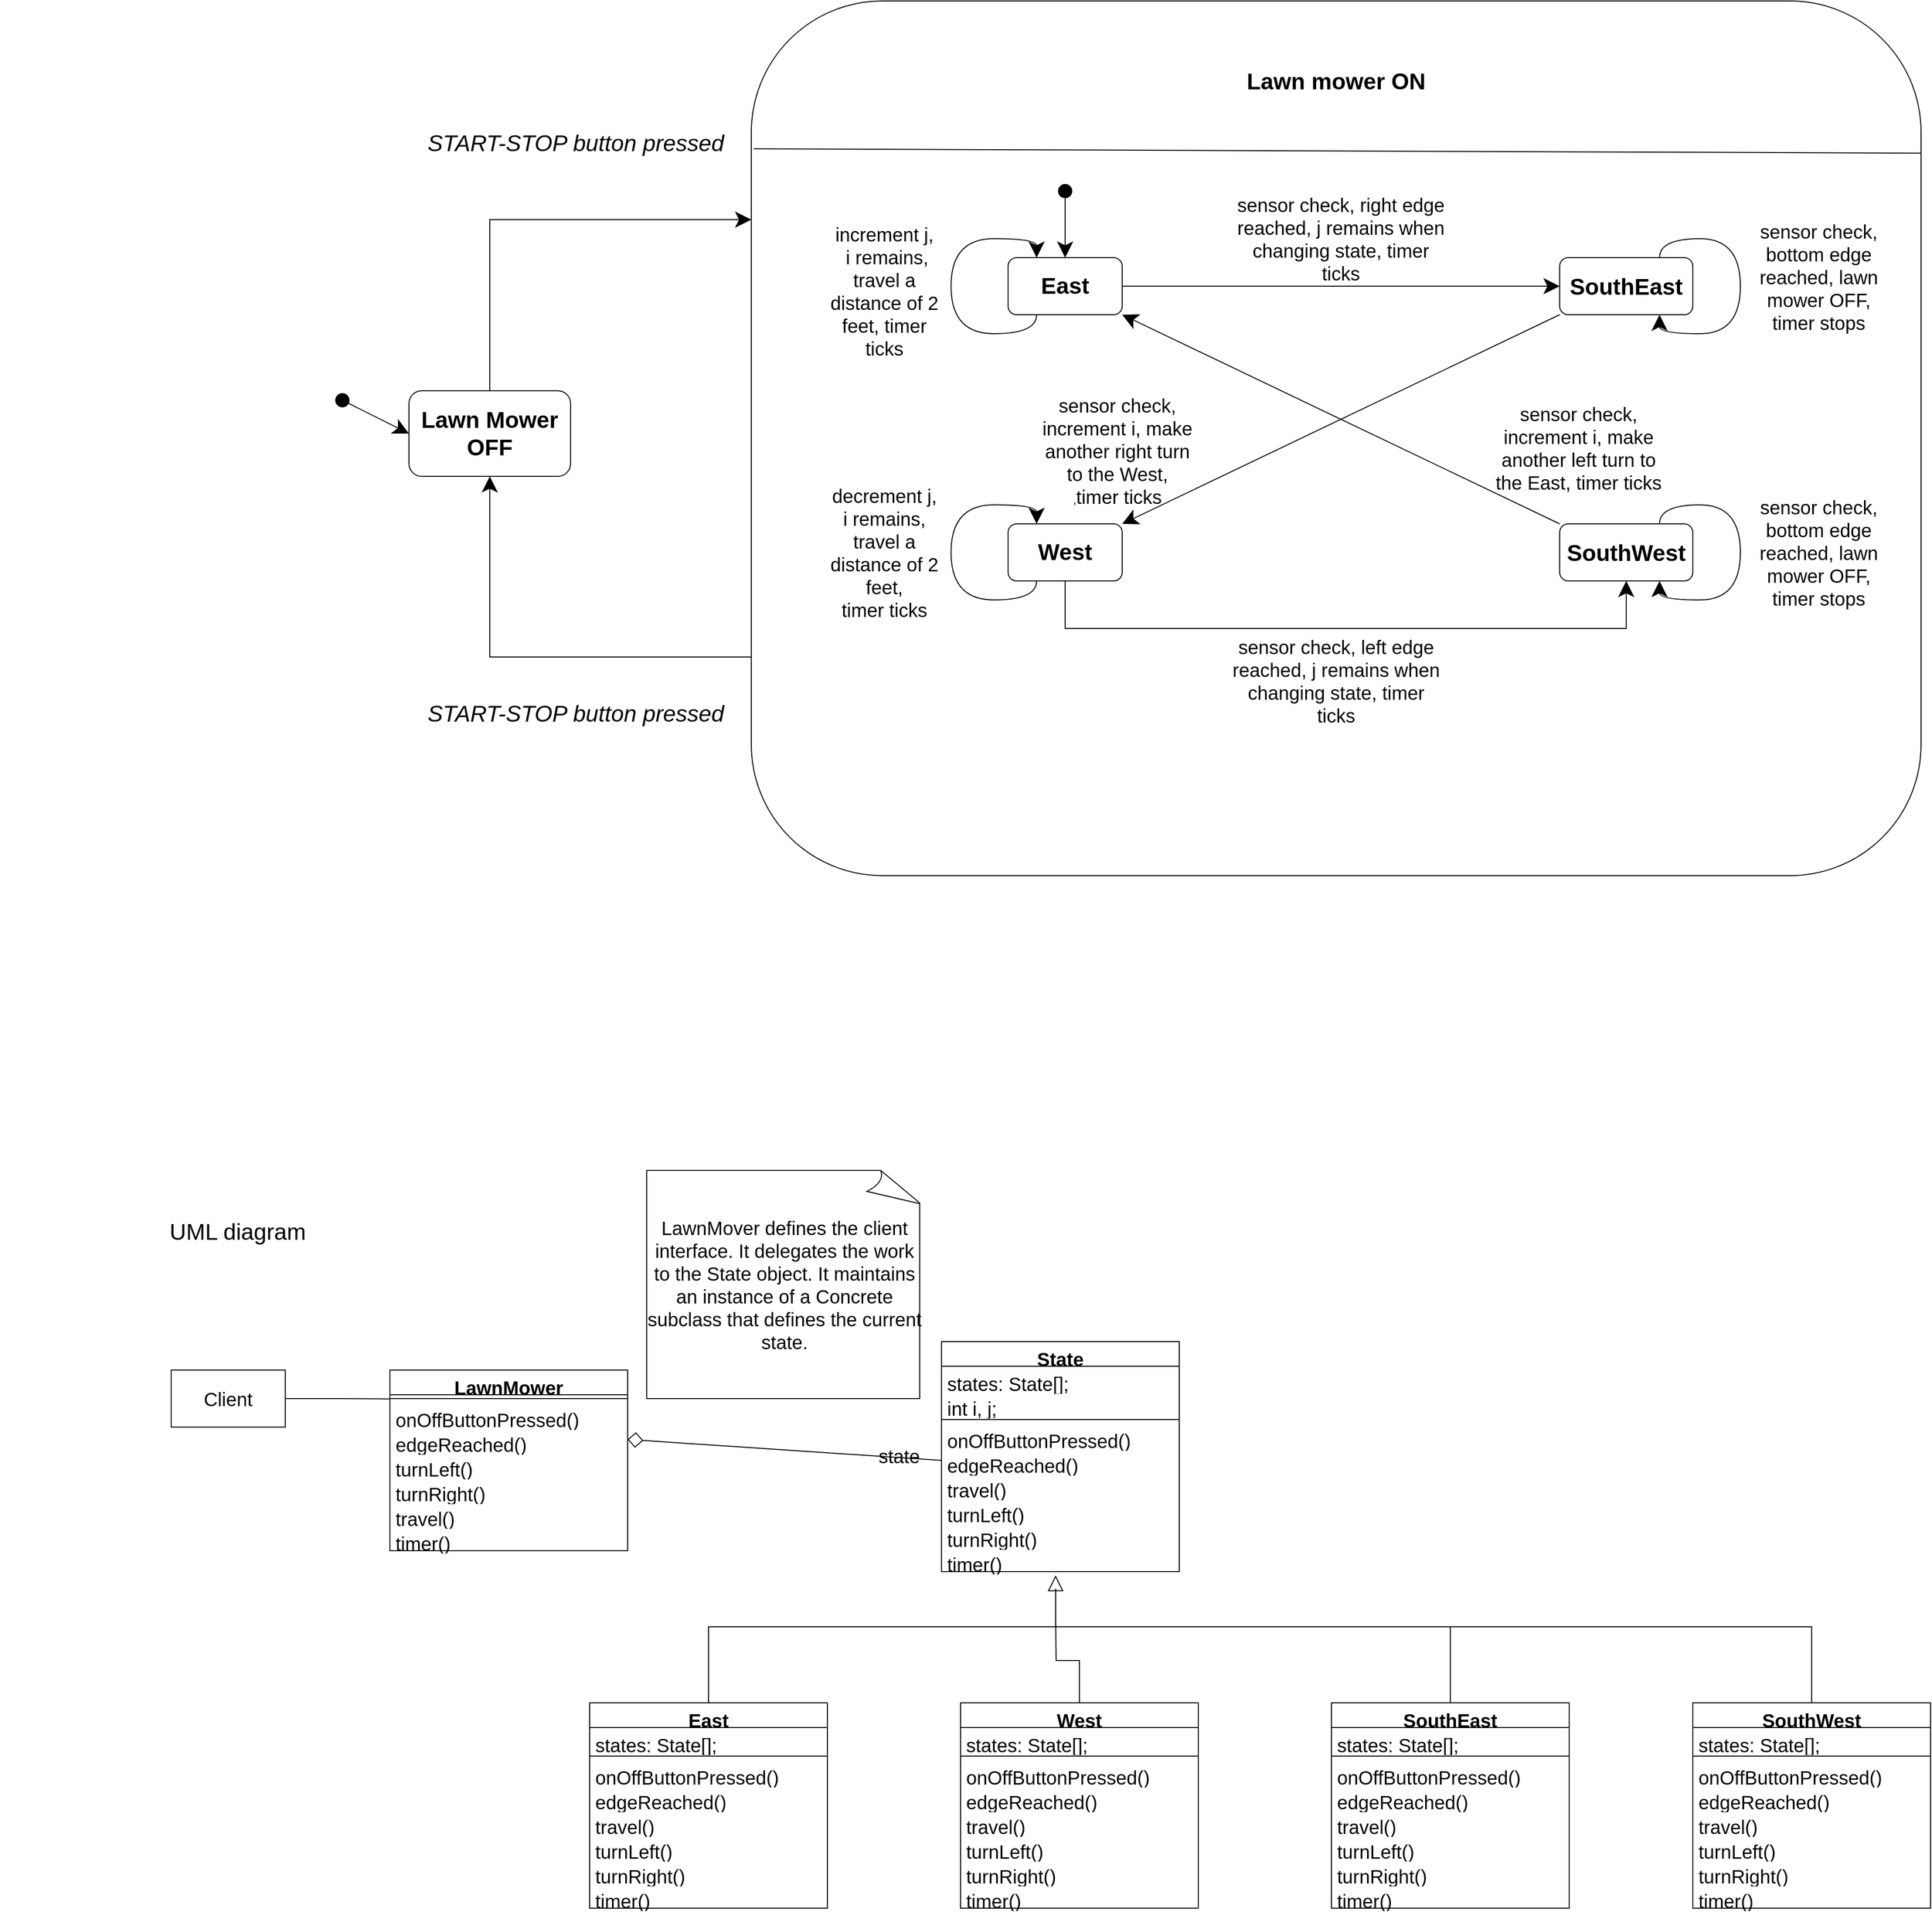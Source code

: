 <mxfile version="21.2.1" type="github">
  <diagram name="Page-1" id="KvL3jpzsEYVWvemKFwzc">
    <mxGraphModel dx="2650" dy="2578" grid="1" gridSize="10" guides="1" tooltips="1" connect="1" arrows="1" fold="1" page="1" pageScale="1" pageWidth="850" pageHeight="1100" math="0" shadow="0">
      <root>
        <mxCell id="0" />
        <mxCell id="1" parent="0" />
        <mxCell id="6d6ZR2iikcrfA8smD7Zp-4" style="edgeStyle=orthogonalEdgeStyle;rounded=0;orthogonalLoop=1;jettySize=auto;html=1;exitX=0;exitY=0.75;exitDx=0;exitDy=0;entryX=0.5;entryY=1;entryDx=0;entryDy=0;endSize=14;" edge="1" parent="1" source="Ldkf10a5wtrMLSqoh3qG-2" target="Ldkf10a5wtrMLSqoh3qG-12">
          <mxGeometry relative="1" as="geometry" />
        </mxCell>
        <mxCell id="Ldkf10a5wtrMLSqoh3qG-2" value="" style="rounded=1;whiteSpace=wrap;html=1;" parent="1" vertex="1">
          <mxGeometry x="-320" y="-70" width="1230" height="920" as="geometry" />
        </mxCell>
        <mxCell id="Ldkf10a5wtrMLSqoh3qG-4" value="&lt;font style=&quot;font-size: 24px;&quot;&gt;Lawn mower ON&lt;br&gt;&lt;/font&gt;" style="text;html=1;strokeColor=none;fillColor=none;align=center;verticalAlign=middle;whiteSpace=wrap;rounded=0;fontStyle=1" parent="1" vertex="1">
          <mxGeometry x="125" width="340" height="30" as="geometry" />
        </mxCell>
        <mxCell id="Ldkf10a5wtrMLSqoh3qG-7" value="" style="endArrow=none;html=1;rounded=0;entryX=1;entryY=0.174;entryDx=0;entryDy=0;exitX=0.002;exitY=0.169;exitDx=0;exitDy=0;startFill=1;snapToPoint=0;noJump=1;exitPerimeter=0;entryPerimeter=0;" parent="1" source="Ldkf10a5wtrMLSqoh3qG-2" target="Ldkf10a5wtrMLSqoh3qG-2" edge="1">
          <mxGeometry width="50" height="50" relative="1" as="geometry">
            <mxPoint x="320" y="170" as="sourcePoint" />
            <mxPoint x="370" y="120" as="targetPoint" />
          </mxGeometry>
        </mxCell>
        <mxCell id="6d6ZR2iikcrfA8smD7Zp-6" style="edgeStyle=orthogonalEdgeStyle;rounded=0;orthogonalLoop=1;jettySize=auto;html=1;exitX=1;exitY=0.5;exitDx=0;exitDy=0;entryX=0;entryY=0.5;entryDx=0;entryDy=0;endSize=14;" edge="1" parent="1" source="Ldkf10a5wtrMLSqoh3qG-8" target="Ldkf10a5wtrMLSqoh3qG-10">
          <mxGeometry relative="1" as="geometry" />
        </mxCell>
        <mxCell id="Ldkf10a5wtrMLSqoh3qG-8" value="&lt;font style=&quot;font-size: 24px;&quot;&gt;East&lt;/font&gt;" style="rounded=1;whiteSpace=wrap;html=1;fontStyle=1" parent="1" vertex="1">
          <mxGeometry x="-50" y="200" width="120" height="60" as="geometry" />
        </mxCell>
        <mxCell id="6d6ZR2iikcrfA8smD7Zp-15" style="edgeStyle=orthogonalEdgeStyle;rounded=0;orthogonalLoop=1;jettySize=auto;html=1;exitX=0.5;exitY=1;exitDx=0;exitDy=0;entryX=0.5;entryY=1;entryDx=0;entryDy=0;endSize=14;" edge="1" parent="1" source="Ldkf10a5wtrMLSqoh3qG-9" target="Ldkf10a5wtrMLSqoh3qG-11">
          <mxGeometry relative="1" as="geometry">
            <Array as="points">
              <mxPoint x="10" y="590" />
              <mxPoint x="600" y="590" />
            </Array>
          </mxGeometry>
        </mxCell>
        <mxCell id="Ldkf10a5wtrMLSqoh3qG-9" value="&lt;font style=&quot;font-size: 24px;&quot;&gt;West&lt;/font&gt;" style="rounded=1;whiteSpace=wrap;html=1;fontStyle=1" parent="1" vertex="1">
          <mxGeometry x="-50" y="480" width="120" height="60" as="geometry" />
        </mxCell>
        <mxCell id="6d6ZR2iikcrfA8smD7Zp-11" style="rounded=0;orthogonalLoop=1;jettySize=auto;html=1;exitX=0;exitY=1;exitDx=0;exitDy=0;entryX=1;entryY=0;entryDx=0;entryDy=0;endSize=14;" edge="1" parent="1" source="Ldkf10a5wtrMLSqoh3qG-10" target="Ldkf10a5wtrMLSqoh3qG-9">
          <mxGeometry relative="1" as="geometry" />
        </mxCell>
        <mxCell id="Ldkf10a5wtrMLSqoh3qG-10" value="&lt;font style=&quot;font-size: 24px;&quot;&gt;SouthEast&lt;/font&gt;" style="rounded=1;html=1;fontStyle=1;whiteSpace=wrap;spacingTop=1;spacing=14;" parent="1" vertex="1">
          <mxGeometry x="530" y="200" width="140" height="60" as="geometry" />
        </mxCell>
        <mxCell id="6d6ZR2iikcrfA8smD7Zp-18" style="rounded=0;orthogonalLoop=1;jettySize=auto;html=1;exitX=0;exitY=0;exitDx=0;exitDy=0;entryX=1;entryY=1;entryDx=0;entryDy=0;endSize=14;" edge="1" parent="1" source="Ldkf10a5wtrMLSqoh3qG-11" target="Ldkf10a5wtrMLSqoh3qG-8">
          <mxGeometry relative="1" as="geometry" />
        </mxCell>
        <mxCell id="Ldkf10a5wtrMLSqoh3qG-11" value="&lt;div style=&quot;font-size: 24px;&quot;&gt;&lt;font style=&quot;font-size: 24px;&quot;&gt;SouthWest&lt;/font&gt;&lt;/div&gt;" style="rounded=1;html=1;fontStyle=1;whiteSpace=wrap;spacingTop=1;spacing=14;" parent="1" vertex="1">
          <mxGeometry x="530" y="480" width="140" height="60" as="geometry" />
        </mxCell>
        <mxCell id="6d6ZR2iikcrfA8smD7Zp-3" style="edgeStyle=orthogonalEdgeStyle;rounded=0;orthogonalLoop=1;jettySize=auto;html=1;exitX=0.5;exitY=0;exitDx=0;exitDy=0;entryX=0;entryY=0.25;entryDx=0;entryDy=0;endSize=14;" edge="1" parent="1" source="Ldkf10a5wtrMLSqoh3qG-12" target="Ldkf10a5wtrMLSqoh3qG-2">
          <mxGeometry relative="1" as="geometry">
            <Array as="points">
              <mxPoint x="-595" y="160" />
            </Array>
          </mxGeometry>
        </mxCell>
        <mxCell id="Ldkf10a5wtrMLSqoh3qG-12" value="&lt;font style=&quot;font-size: 24px;&quot;&gt;Lawn Mower OFF&lt;br&gt;&lt;/font&gt;" style="rounded=1;whiteSpace=wrap;html=1;fontStyle=1" parent="1" vertex="1">
          <mxGeometry x="-680" y="340" width="170" height="90" as="geometry" />
        </mxCell>
        <mxCell id="6d6ZR2iikcrfA8smD7Zp-1" value="&lt;font style=&quot;font-size: 24px;&quot;&gt;START-STOP button pressed&lt;br&gt;&lt;/font&gt;" style="text;html=1;align=center;verticalAlign=middle;resizable=0;points=[];autosize=1;strokeColor=none;fillColor=none;fontStyle=2" vertex="1" parent="1">
          <mxGeometry x="-670" y="60" width="330" height="40" as="geometry" />
        </mxCell>
        <mxCell id="6d6ZR2iikcrfA8smD7Zp-2" value="&lt;font style=&quot;font-size: 24px;&quot;&gt;START-STOP button pressed&lt;br&gt;&lt;/font&gt;" style="text;html=1;align=center;verticalAlign=middle;resizable=0;points=[];autosize=1;strokeColor=none;fillColor=none;fontStyle=2" vertex="1" parent="1">
          <mxGeometry x="-670" y="660" width="330" height="40" as="geometry" />
        </mxCell>
        <mxCell id="6d6ZR2iikcrfA8smD7Zp-5" value="" style="endArrow=classic;html=1;rounded=0;entryX=0;entryY=0.5;entryDx=0;entryDy=0;endSize=14;startSize=14;startArrow=oval;startFill=1;" edge="1" parent="1" target="Ldkf10a5wtrMLSqoh3qG-12">
          <mxGeometry width="50" height="50" relative="1" as="geometry">
            <mxPoint x="-750" y="350" as="sourcePoint" />
            <mxPoint x="-470" y="490" as="targetPoint" />
          </mxGeometry>
        </mxCell>
        <mxCell id="6d6ZR2iikcrfA8smD7Zp-8" style="edgeStyle=orthogonalEdgeStyle;rounded=0;orthogonalLoop=1;jettySize=auto;html=1;exitX=0.25;exitY=1;exitDx=0;exitDy=0;entryX=0.25;entryY=0;entryDx=0;entryDy=0;curved=1;endSize=14;" edge="1" parent="1" source="Ldkf10a5wtrMLSqoh3qG-8" target="Ldkf10a5wtrMLSqoh3qG-8">
          <mxGeometry relative="1" as="geometry">
            <Array as="points">
              <mxPoint x="-20" y="280" />
              <mxPoint x="-110" y="280" />
              <mxPoint x="-110" y="180" />
              <mxPoint x="-20" y="180" />
            </Array>
          </mxGeometry>
        </mxCell>
        <mxCell id="6d6ZR2iikcrfA8smD7Zp-9" value="&lt;div&gt;&lt;font style=&quot;font-size: 20px;&quot;&gt;increment j,&lt;/font&gt;&lt;/div&gt;&lt;div&gt;&lt;font style=&quot;font-size: 20px;&quot;&gt;&amp;nbsp;i remains, travel a distance of 2 feet, timer ticks&lt;br&gt;&lt;/font&gt;&lt;/div&gt;" style="text;html=1;strokeColor=none;fillColor=none;align=center;verticalAlign=middle;whiteSpace=wrap;rounded=0;" vertex="1" parent="1">
          <mxGeometry x="-240" y="180" width="120" height="110" as="geometry" />
        </mxCell>
        <mxCell id="6d6ZR2iikcrfA8smD7Zp-10" value="&lt;font style=&quot;font-size: 20px;&quot;&gt;sensor check, right edge reached, j remains when changing state, &lt;/font&gt;&lt;font style=&quot;font-size: 20px;&quot;&gt;timer ticks&lt;/font&gt;" style="text;html=1;strokeColor=none;fillColor=none;align=center;verticalAlign=middle;whiteSpace=wrap;rounded=0;" vertex="1" parent="1">
          <mxGeometry x="190" y="140" width="220" height="80" as="geometry" />
        </mxCell>
        <mxCell id="6d6ZR2iikcrfA8smD7Zp-12" value="&lt;div&gt;&lt;font style=&quot;font-size: 20px;&quot;&gt;sensor check,&lt;/font&gt;&lt;/div&gt;&lt;div&gt;&lt;font style=&quot;font-size: 20px;&quot;&gt;increment i, make another right turn to the West,&lt;/font&gt;&lt;/div&gt;,&lt;font style=&quot;font-size: 20px;&quot;&gt;timer ticks&lt;/font&gt;" style="text;html=1;strokeColor=none;fillColor=none;align=center;verticalAlign=middle;whiteSpace=wrap;rounded=0;" vertex="1" parent="1">
          <mxGeometry x="-20" y="350" width="170" height="105" as="geometry" />
        </mxCell>
        <mxCell id="6d6ZR2iikcrfA8smD7Zp-13" style="edgeStyle=orthogonalEdgeStyle;rounded=0;orthogonalLoop=1;jettySize=auto;html=1;exitX=0.25;exitY=1;exitDx=0;exitDy=0;entryX=0.25;entryY=0;entryDx=0;entryDy=0;curved=1;endSize=14;" edge="1" parent="1" source="Ldkf10a5wtrMLSqoh3qG-9" target="Ldkf10a5wtrMLSqoh3qG-9">
          <mxGeometry relative="1" as="geometry">
            <Array as="points">
              <mxPoint x="-20" y="560" />
              <mxPoint x="-110" y="560" />
              <mxPoint x="-110" y="460" />
              <mxPoint x="-20" y="460" />
            </Array>
          </mxGeometry>
        </mxCell>
        <mxCell id="6d6ZR2iikcrfA8smD7Zp-14" value="&lt;div&gt;&lt;font style=&quot;font-size: 20px;&quot;&gt;decrement j,&lt;/font&gt;&lt;/div&gt;&lt;div&gt;&lt;font style=&quot;font-size: 20px;&quot;&gt;i remains, travel a distance of 2 feet,&lt;/font&gt;&lt;/div&gt;&lt;div&gt;&lt;font style=&quot;font-size: 20px;&quot;&gt;timer ticks&lt;/font&gt;&lt;/div&gt;" style="text;html=1;strokeColor=none;fillColor=none;align=center;verticalAlign=middle;whiteSpace=wrap;rounded=0;" vertex="1" parent="1">
          <mxGeometry x="-240" y="455" width="120" height="110" as="geometry" />
        </mxCell>
        <mxCell id="6d6ZR2iikcrfA8smD7Zp-17" value="&lt;font style=&quot;font-size: 20px;&quot;&gt;sensor check, left edge reached, j remains when changing state, &lt;/font&gt;&lt;font style=&quot;font-size: 20px;&quot;&gt;timer ticks&lt;/font&gt;" style="text;html=1;strokeColor=none;fillColor=none;align=center;verticalAlign=middle;whiteSpace=wrap;rounded=0;" vertex="1" parent="1">
          <mxGeometry x="180" y="590" width="230" height="110" as="geometry" />
        </mxCell>
        <mxCell id="6d6ZR2iikcrfA8smD7Zp-25" value="" style="endArrow=classic;endFill=1;endSize=14;html=1;rounded=0;entryX=0.5;entryY=0;entryDx=0;entryDy=0;ignoreEdge=1;startArrow=oval;startFill=1;startSize=14;" edge="1" parent="1" target="Ldkf10a5wtrMLSqoh3qG-8">
          <mxGeometry width="160" relative="1" as="geometry">
            <mxPoint x="10" y="130" as="sourcePoint" />
            <mxPoint x="-270" y="560" as="targetPoint" />
          </mxGeometry>
        </mxCell>
        <mxCell id="6d6ZR2iikcrfA8smD7Zp-26" value="&lt;font style=&quot;font-size: 20px;&quot;&gt;sensor check, increment i, make another left turn to the East&lt;font style=&quot;font-size: 20px;&quot;&gt;, timer ticks&lt;/font&gt;&lt;/font&gt;" style="text;html=1;strokeColor=none;fillColor=none;align=center;verticalAlign=middle;whiteSpace=wrap;rounded=0;" vertex="1" parent="1">
          <mxGeometry x="460" y="345" width="180" height="110" as="geometry" />
        </mxCell>
        <mxCell id="6d6ZR2iikcrfA8smD7Zp-27" style="edgeStyle=orthogonalEdgeStyle;rounded=0;orthogonalLoop=1;jettySize=auto;html=1;exitX=0.75;exitY=0;exitDx=0;exitDy=0;entryX=0.75;entryY=1;entryDx=0;entryDy=0;curved=1;endSize=14;" edge="1" parent="1" source="Ldkf10a5wtrMLSqoh3qG-11" target="Ldkf10a5wtrMLSqoh3qG-11">
          <mxGeometry relative="1" as="geometry">
            <Array as="points">
              <mxPoint x="635" y="460" />
              <mxPoint x="720" y="460" />
              <mxPoint x="720" y="560" />
              <mxPoint x="635" y="560" />
            </Array>
          </mxGeometry>
        </mxCell>
        <mxCell id="6d6ZR2iikcrfA8smD7Zp-28" value="&lt;font style=&quot;font-size: 20px;&quot;&gt;sensor check, bottom edge reached, lawn mower OFF, timer stops&lt;br&gt;&lt;/font&gt;" style="text;html=1;strokeColor=none;fillColor=none;align=center;verticalAlign=middle;whiteSpace=wrap;rounded=0;" vertex="1" parent="1">
          <mxGeometry x="730" y="470" width="145" height="80" as="geometry" />
        </mxCell>
        <mxCell id="6d6ZR2iikcrfA8smD7Zp-29" value="&lt;font style=&quot;font-size: 20px;&quot;&gt;sensor check, bottom edge reached, lawn mower OFF, &lt;/font&gt;&lt;font style=&quot;font-size: 20px;&quot;&gt;timer stops&lt;br&gt;&lt;/font&gt;" style="text;html=1;strokeColor=none;fillColor=none;align=center;verticalAlign=middle;whiteSpace=wrap;rounded=0;" vertex="1" parent="1">
          <mxGeometry x="730" y="180" width="145" height="80" as="geometry" />
        </mxCell>
        <mxCell id="6d6ZR2iikcrfA8smD7Zp-30" style="edgeStyle=orthogonalEdgeStyle;rounded=0;orthogonalLoop=1;jettySize=auto;html=1;exitX=0.75;exitY=0;exitDx=0;exitDy=0;entryX=0.75;entryY=1;entryDx=0;entryDy=0;curved=1;endSize=14;" edge="1" parent="1" source="Ldkf10a5wtrMLSqoh3qG-10" target="Ldkf10a5wtrMLSqoh3qG-10">
          <mxGeometry relative="1" as="geometry">
            <Array as="points">
              <mxPoint x="635" y="180" />
              <mxPoint x="720" y="180" />
              <mxPoint x="720" y="280" />
              <mxPoint x="635" y="280" />
            </Array>
          </mxGeometry>
        </mxCell>
        <mxCell id="6d6ZR2iikcrfA8smD7Zp-31" value="&lt;font style=&quot;font-size: 24px;&quot;&gt;UML diagram&lt;br&gt;&lt;/font&gt;" style="text;html=1;strokeColor=none;fillColor=none;align=center;verticalAlign=middle;whiteSpace=wrap;rounded=0;" vertex="1" parent="1">
          <mxGeometry x="-1110" y="1210" width="500" height="30" as="geometry" />
        </mxCell>
        <mxCell id="6d6ZR2iikcrfA8smD7Zp-60" style="edgeStyle=orthogonalEdgeStyle;rounded=0;orthogonalLoop=1;jettySize=auto;html=1;exitX=1;exitY=0.5;exitDx=0;exitDy=0;entryX=0;entryY=-0.141;entryDx=0;entryDy=0;entryPerimeter=0;endArrow=none;endFill=0;" edge="1" parent="1" source="6d6ZR2iikcrfA8smD7Zp-32" target="6d6ZR2iikcrfA8smD7Zp-41">
          <mxGeometry relative="1" as="geometry" />
        </mxCell>
        <mxCell id="6d6ZR2iikcrfA8smD7Zp-32" value="&lt;font style=&quot;font-size: 20px;&quot;&gt;Client&lt;/font&gt;" style="rounded=0;whiteSpace=wrap;html=1;" vertex="1" parent="1">
          <mxGeometry x="-930" y="1370" width="120" height="60" as="geometry" />
        </mxCell>
        <mxCell id="6d6ZR2iikcrfA8smD7Zp-38" value="&lt;font style=&quot;font-size: 20px;&quot;&gt;LawnMower&lt;/font&gt;" style="swimlane;fontStyle=1;align=center;verticalAlign=top;childLayout=stackLayout;horizontal=1;startSize=26;horizontalStack=0;resizeParent=1;resizeParentMax=0;resizeLast=0;collapsible=1;marginBottom=0;whiteSpace=wrap;html=1;" vertex="1" parent="1">
          <mxGeometry x="-700" y="1370" width="250" height="190" as="geometry" />
        </mxCell>
        <mxCell id="6d6ZR2iikcrfA8smD7Zp-40" value="" style="line;strokeWidth=1;fillColor=none;align=left;verticalAlign=middle;spacingTop=-1;spacingLeft=3;spacingRight=3;rotatable=0;labelPosition=right;points=[];portConstraint=eastwest;strokeColor=inherit;" vertex="1" parent="6d6ZR2iikcrfA8smD7Zp-38">
          <mxGeometry y="26" width="250" height="8" as="geometry" />
        </mxCell>
        <mxCell id="6d6ZR2iikcrfA8smD7Zp-41" value="&lt;font style=&quot;font-size: 20px;&quot;&gt;onOffButtonPressed()&lt;/font&gt;" style="text;strokeColor=none;fillColor=none;align=left;verticalAlign=top;spacingLeft=4;spacingRight=4;overflow=hidden;rotatable=0;points=[[0,0.5],[1,0.5]];portConstraint=eastwest;whiteSpace=wrap;html=1;" vertex="1" parent="6d6ZR2iikcrfA8smD7Zp-38">
          <mxGeometry y="34" width="250" height="26" as="geometry" />
        </mxCell>
        <mxCell id="6d6ZR2iikcrfA8smD7Zp-46" value="&lt;font style=&quot;font-size: 20px;&quot;&gt;edgeReached()&lt;/font&gt;" style="text;strokeColor=none;fillColor=none;align=left;verticalAlign=top;spacingLeft=4;spacingRight=4;overflow=hidden;rotatable=0;points=[[0,0.5],[1,0.5]];portConstraint=eastwest;whiteSpace=wrap;html=1;" vertex="1" parent="6d6ZR2iikcrfA8smD7Zp-38">
          <mxGeometry y="60" width="250" height="26" as="geometry" />
        </mxCell>
        <mxCell id="6d6ZR2iikcrfA8smD7Zp-50" value="&lt;font style=&quot;font-size: 20px;&quot;&gt;turnLeft()&lt;/font&gt;" style="text;strokeColor=none;fillColor=none;align=left;verticalAlign=top;spacingLeft=4;spacingRight=4;overflow=hidden;rotatable=0;points=[[0,0.5],[1,0.5]];portConstraint=eastwest;whiteSpace=wrap;html=1;" vertex="1" parent="6d6ZR2iikcrfA8smD7Zp-38">
          <mxGeometry y="86" width="250" height="26" as="geometry" />
        </mxCell>
        <mxCell id="6d6ZR2iikcrfA8smD7Zp-51" value="&lt;font style=&quot;font-size: 20px;&quot;&gt;turnRight()&lt;/font&gt;" style="text;strokeColor=none;fillColor=none;align=left;verticalAlign=top;spacingLeft=4;spacingRight=4;overflow=hidden;rotatable=0;points=[[0,0.5],[1,0.5]];portConstraint=eastwest;whiteSpace=wrap;html=1;" vertex="1" parent="6d6ZR2iikcrfA8smD7Zp-38">
          <mxGeometry y="112" width="250" height="26" as="geometry" />
        </mxCell>
        <mxCell id="6d6ZR2iikcrfA8smD7Zp-49" value="&lt;font style=&quot;font-size: 20px;&quot;&gt;travel()&lt;/font&gt;" style="text;strokeColor=none;fillColor=none;align=left;verticalAlign=top;spacingLeft=4;spacingRight=4;overflow=hidden;rotatable=0;points=[[0,0.5],[1,0.5]];portConstraint=eastwest;whiteSpace=wrap;html=1;" vertex="1" parent="6d6ZR2iikcrfA8smD7Zp-38">
          <mxGeometry y="138" width="250" height="26" as="geometry" />
        </mxCell>
        <mxCell id="6d6ZR2iikcrfA8smD7Zp-74" value="&lt;font style=&quot;font-size: 20px;&quot;&gt;timer()&lt;/font&gt;" style="text;strokeColor=none;fillColor=none;align=left;verticalAlign=top;spacingLeft=4;spacingRight=4;overflow=hidden;rotatable=0;points=[[0,0.5],[1,0.5]];portConstraint=eastwest;whiteSpace=wrap;html=1;" vertex="1" parent="6d6ZR2iikcrfA8smD7Zp-38">
          <mxGeometry y="164" width="250" height="26" as="geometry" />
        </mxCell>
        <mxCell id="6d6ZR2iikcrfA8smD7Zp-61" value="&lt;font style=&quot;font-size: 20px;&quot;&gt;State&lt;/font&gt;" style="swimlane;fontStyle=1;align=center;verticalAlign=top;childLayout=stackLayout;horizontal=1;startSize=26;horizontalStack=0;resizeParent=1;resizeParentMax=0;resizeLast=0;collapsible=1;marginBottom=0;whiteSpace=wrap;html=1;" vertex="1" parent="1">
          <mxGeometry x="-120" y="1340" width="250" height="242" as="geometry" />
        </mxCell>
        <mxCell id="6d6ZR2iikcrfA8smD7Zp-62" value="&lt;div&gt;&lt;font style=&quot;font-size: 20px;&quot;&gt;states: State[];&lt;br&gt;&lt;/font&gt;&lt;/div&gt;&lt;div&gt;&lt;font style=&quot;font-size: 20px;&quot;&gt;&lt;br&gt;&lt;/font&gt;&lt;/div&gt;" style="text;strokeColor=none;fillColor=none;align=left;verticalAlign=top;spacingLeft=4;spacingRight=4;overflow=hidden;rotatable=0;points=[[0,0.5],[1,0.5]];portConstraint=eastwest;whiteSpace=wrap;html=1;" vertex="1" parent="6d6ZR2iikcrfA8smD7Zp-61">
          <mxGeometry y="26" width="250" height="26" as="geometry" />
        </mxCell>
        <mxCell id="6d6ZR2iikcrfA8smD7Zp-118" value="&lt;font style=&quot;font-size: 20px;&quot;&gt;int i, j;&lt;br&gt;&lt;/font&gt;" style="text;strokeColor=none;fillColor=none;align=left;verticalAlign=top;spacingLeft=4;spacingRight=4;overflow=hidden;rotatable=0;points=[[0,0.5],[1,0.5]];portConstraint=eastwest;whiteSpace=wrap;html=1;" vertex="1" parent="6d6ZR2iikcrfA8smD7Zp-61">
          <mxGeometry y="52" width="250" height="26" as="geometry" />
        </mxCell>
        <mxCell id="6d6ZR2iikcrfA8smD7Zp-63" value="" style="line;strokeWidth=1;fillColor=none;align=left;verticalAlign=middle;spacingTop=-1;spacingLeft=3;spacingRight=3;rotatable=0;labelPosition=right;points=[];portConstraint=eastwest;strokeColor=inherit;" vertex="1" parent="6d6ZR2iikcrfA8smD7Zp-61">
          <mxGeometry y="78" width="250" height="8" as="geometry" />
        </mxCell>
        <mxCell id="6d6ZR2iikcrfA8smD7Zp-64" value="&lt;font style=&quot;font-size: 20px;&quot;&gt;onOffButtonPressed()&lt;/font&gt;" style="text;strokeColor=none;fillColor=none;align=left;verticalAlign=top;spacingLeft=4;spacingRight=4;overflow=hidden;rotatable=0;points=[[0,0.5],[1,0.5]];portConstraint=eastwest;whiteSpace=wrap;html=1;" vertex="1" parent="6d6ZR2iikcrfA8smD7Zp-61">
          <mxGeometry y="86" width="250" height="26" as="geometry" />
        </mxCell>
        <mxCell id="6d6ZR2iikcrfA8smD7Zp-65" value="&lt;font style=&quot;font-size: 20px;&quot;&gt;edgeReached()&lt;/font&gt;" style="text;strokeColor=none;fillColor=none;align=left;verticalAlign=top;spacingLeft=4;spacingRight=4;overflow=hidden;rotatable=0;points=[[0,0.5],[1,0.5]];portConstraint=eastwest;whiteSpace=wrap;html=1;" vertex="1" parent="6d6ZR2iikcrfA8smD7Zp-61">
          <mxGeometry y="112" width="250" height="26" as="geometry" />
        </mxCell>
        <mxCell id="6d6ZR2iikcrfA8smD7Zp-66" value="&lt;font style=&quot;font-size: 20px;&quot;&gt;travel()&lt;/font&gt;" style="text;strokeColor=none;fillColor=none;align=left;verticalAlign=top;spacingLeft=4;spacingRight=4;overflow=hidden;rotatable=0;points=[[0,0.5],[1,0.5]];portConstraint=eastwest;whiteSpace=wrap;html=1;" vertex="1" parent="6d6ZR2iikcrfA8smD7Zp-61">
          <mxGeometry y="138" width="250" height="26" as="geometry" />
        </mxCell>
        <mxCell id="6d6ZR2iikcrfA8smD7Zp-67" value="&lt;font style=&quot;font-size: 20px;&quot;&gt;turnLeft()&lt;/font&gt;" style="text;strokeColor=none;fillColor=none;align=left;verticalAlign=top;spacingLeft=4;spacingRight=4;overflow=hidden;rotatable=0;points=[[0,0.5],[1,0.5]];portConstraint=eastwest;whiteSpace=wrap;html=1;" vertex="1" parent="6d6ZR2iikcrfA8smD7Zp-61">
          <mxGeometry y="164" width="250" height="26" as="geometry" />
        </mxCell>
        <mxCell id="6d6ZR2iikcrfA8smD7Zp-68" value="&lt;font style=&quot;font-size: 20px;&quot;&gt;turnRight()&lt;/font&gt;" style="text;strokeColor=none;fillColor=none;align=left;verticalAlign=top;spacingLeft=4;spacingRight=4;overflow=hidden;rotatable=0;points=[[0,0.5],[1,0.5]];portConstraint=eastwest;whiteSpace=wrap;html=1;" vertex="1" parent="6d6ZR2iikcrfA8smD7Zp-61">
          <mxGeometry y="190" width="250" height="26" as="geometry" />
        </mxCell>
        <mxCell id="6d6ZR2iikcrfA8smD7Zp-75" value="&lt;font style=&quot;font-size: 20px;&quot;&gt;timer()&lt;/font&gt;" style="text;strokeColor=none;fillColor=none;align=left;verticalAlign=top;spacingLeft=4;spacingRight=4;overflow=hidden;rotatable=0;points=[[0,0.5],[1,0.5]];portConstraint=eastwest;whiteSpace=wrap;html=1;" vertex="1" parent="6d6ZR2iikcrfA8smD7Zp-61">
          <mxGeometry y="216" width="250" height="26" as="geometry" />
        </mxCell>
        <mxCell id="6d6ZR2iikcrfA8smD7Zp-69" style="rounded=0;orthogonalLoop=1;jettySize=auto;html=1;exitX=0;exitY=0.5;exitDx=0;exitDy=0;entryX=1;entryY=0.5;entryDx=0;entryDy=0;endSize=14;endArrow=diamond;endFill=0;" edge="1" parent="1" source="6d6ZR2iikcrfA8smD7Zp-65" target="6d6ZR2iikcrfA8smD7Zp-46">
          <mxGeometry relative="1" as="geometry" />
        </mxCell>
        <mxCell id="6d6ZR2iikcrfA8smD7Zp-70" value="&lt;font style=&quot;font-size: 20px;&quot;&gt;state&lt;/font&gt;" style="text;html=1;align=center;verticalAlign=middle;resizable=0;points=[];autosize=1;strokeColor=none;fillColor=none;" vertex="1" parent="1">
          <mxGeometry x="-200" y="1440" width="70" height="40" as="geometry" />
        </mxCell>
        <mxCell id="6d6ZR2iikcrfA8smD7Zp-71" value="&lt;font style=&quot;font-size: 20px;&quot;&gt;LawnMover defines the client interface. It delegates the work to the State object. It maintains an instance of a Concrete subclass that defines the current state.&lt;br&gt;&lt;/font&gt;" style="whiteSpace=wrap;html=1;shape=mxgraph.basic.document" vertex="1" parent="1">
          <mxGeometry x="-430" y="1160" width="290" height="240" as="geometry" />
        </mxCell>
        <mxCell id="6d6ZR2iikcrfA8smD7Zp-114" style="edgeStyle=orthogonalEdgeStyle;rounded=0;orthogonalLoop=1;jettySize=auto;html=1;exitX=0.5;exitY=0;exitDx=0;exitDy=0;entryX=0.48;entryY=1.154;entryDx=0;entryDy=0;entryPerimeter=0;endSize=14;endArrow=block;endFill=0;" edge="1" parent="1" source="6d6ZR2iikcrfA8smD7Zp-77" target="6d6ZR2iikcrfA8smD7Zp-75">
          <mxGeometry relative="1" as="geometry">
            <Array as="points">
              <mxPoint x="-365" y="1640" />
              <mxPoint y="1640" />
            </Array>
          </mxGeometry>
        </mxCell>
        <mxCell id="6d6ZR2iikcrfA8smD7Zp-77" value="&lt;font style=&quot;font-size: 20px;&quot;&gt;East&lt;/font&gt;" style="swimlane;fontStyle=1;align=center;verticalAlign=top;childLayout=stackLayout;horizontal=1;startSize=26;horizontalStack=0;resizeParent=1;resizeParentMax=0;resizeLast=0;collapsible=1;marginBottom=0;whiteSpace=wrap;html=1;" vertex="1" parent="1">
          <mxGeometry x="-490" y="1720" width="250" height="216" as="geometry" />
        </mxCell>
        <mxCell id="6d6ZR2iikcrfA8smD7Zp-78" value="&lt;font style=&quot;font-size: 20px;&quot;&gt;states: State[];&lt;br&gt;&lt;/font&gt;" style="text;strokeColor=none;fillColor=none;align=left;verticalAlign=top;spacingLeft=4;spacingRight=4;overflow=hidden;rotatable=0;points=[[0,0.5],[1,0.5]];portConstraint=eastwest;whiteSpace=wrap;html=1;" vertex="1" parent="6d6ZR2iikcrfA8smD7Zp-77">
          <mxGeometry y="26" width="250" height="26" as="geometry" />
        </mxCell>
        <mxCell id="6d6ZR2iikcrfA8smD7Zp-79" value="" style="line;strokeWidth=1;fillColor=none;align=left;verticalAlign=middle;spacingTop=-1;spacingLeft=3;spacingRight=3;rotatable=0;labelPosition=right;points=[];portConstraint=eastwest;strokeColor=inherit;" vertex="1" parent="6d6ZR2iikcrfA8smD7Zp-77">
          <mxGeometry y="52" width="250" height="8" as="geometry" />
        </mxCell>
        <mxCell id="6d6ZR2iikcrfA8smD7Zp-80" value="&lt;font style=&quot;font-size: 20px;&quot;&gt;onOffButtonPressed()&lt;/font&gt;" style="text;strokeColor=none;fillColor=none;align=left;verticalAlign=top;spacingLeft=4;spacingRight=4;overflow=hidden;rotatable=0;points=[[0,0.5],[1,0.5]];portConstraint=eastwest;whiteSpace=wrap;html=1;" vertex="1" parent="6d6ZR2iikcrfA8smD7Zp-77">
          <mxGeometry y="60" width="250" height="26" as="geometry" />
        </mxCell>
        <mxCell id="6d6ZR2iikcrfA8smD7Zp-81" value="&lt;font style=&quot;font-size: 20px;&quot;&gt;edgeReached()&lt;/font&gt;" style="text;strokeColor=none;fillColor=none;align=left;verticalAlign=top;spacingLeft=4;spacingRight=4;overflow=hidden;rotatable=0;points=[[0,0.5],[1,0.5]];portConstraint=eastwest;whiteSpace=wrap;html=1;" vertex="1" parent="6d6ZR2iikcrfA8smD7Zp-77">
          <mxGeometry y="86" width="250" height="26" as="geometry" />
        </mxCell>
        <mxCell id="6d6ZR2iikcrfA8smD7Zp-82" value="&lt;font style=&quot;font-size: 20px;&quot;&gt;travel()&lt;/font&gt;" style="text;strokeColor=none;fillColor=none;align=left;verticalAlign=top;spacingLeft=4;spacingRight=4;overflow=hidden;rotatable=0;points=[[0,0.5],[1,0.5]];portConstraint=eastwest;whiteSpace=wrap;html=1;" vertex="1" parent="6d6ZR2iikcrfA8smD7Zp-77">
          <mxGeometry y="112" width="250" height="26" as="geometry" />
        </mxCell>
        <mxCell id="6d6ZR2iikcrfA8smD7Zp-83" value="&lt;font style=&quot;font-size: 20px;&quot;&gt;turnLeft()&lt;/font&gt;" style="text;strokeColor=none;fillColor=none;align=left;verticalAlign=top;spacingLeft=4;spacingRight=4;overflow=hidden;rotatable=0;points=[[0,0.5],[1,0.5]];portConstraint=eastwest;whiteSpace=wrap;html=1;" vertex="1" parent="6d6ZR2iikcrfA8smD7Zp-77">
          <mxGeometry y="138" width="250" height="26" as="geometry" />
        </mxCell>
        <mxCell id="6d6ZR2iikcrfA8smD7Zp-84" value="&lt;font style=&quot;font-size: 20px;&quot;&gt;turnRight()&lt;/font&gt;" style="text;strokeColor=none;fillColor=none;align=left;verticalAlign=top;spacingLeft=4;spacingRight=4;overflow=hidden;rotatable=0;points=[[0,0.5],[1,0.5]];portConstraint=eastwest;whiteSpace=wrap;html=1;" vertex="1" parent="6d6ZR2iikcrfA8smD7Zp-77">
          <mxGeometry y="164" width="250" height="26" as="geometry" />
        </mxCell>
        <mxCell id="6d6ZR2iikcrfA8smD7Zp-85" value="&lt;font style=&quot;font-size: 20px;&quot;&gt;timer()&lt;/font&gt;" style="text;strokeColor=none;fillColor=none;align=left;verticalAlign=top;spacingLeft=4;spacingRight=4;overflow=hidden;rotatable=0;points=[[0,0.5],[1,0.5]];portConstraint=eastwest;whiteSpace=wrap;html=1;" vertex="1" parent="6d6ZR2iikcrfA8smD7Zp-77">
          <mxGeometry y="190" width="250" height="26" as="geometry" />
        </mxCell>
        <mxCell id="6d6ZR2iikcrfA8smD7Zp-115" style="edgeStyle=orthogonalEdgeStyle;rounded=0;orthogonalLoop=1;jettySize=auto;html=1;exitX=0.5;exitY=0;exitDx=0;exitDy=0;endArrow=none;endFill=0;" edge="1" parent="1" source="6d6ZR2iikcrfA8smD7Zp-86">
          <mxGeometry relative="1" as="geometry">
            <mxPoint y="1630" as="targetPoint" />
          </mxGeometry>
        </mxCell>
        <mxCell id="6d6ZR2iikcrfA8smD7Zp-86" value="&lt;font style=&quot;font-size: 20px;&quot;&gt;West&lt;/font&gt;" style="swimlane;fontStyle=1;align=center;verticalAlign=top;childLayout=stackLayout;horizontal=1;startSize=26;horizontalStack=0;resizeParent=1;resizeParentMax=0;resizeLast=0;collapsible=1;marginBottom=0;whiteSpace=wrap;html=1;" vertex="1" parent="1">
          <mxGeometry x="-100" y="1720" width="250" height="216" as="geometry" />
        </mxCell>
        <mxCell id="6d6ZR2iikcrfA8smD7Zp-87" value="&lt;font style=&quot;font-size: 20px;&quot;&gt;states: State[];&lt;br&gt;&lt;/font&gt;" style="text;strokeColor=none;fillColor=none;align=left;verticalAlign=top;spacingLeft=4;spacingRight=4;overflow=hidden;rotatable=0;points=[[0,0.5],[1,0.5]];portConstraint=eastwest;whiteSpace=wrap;html=1;" vertex="1" parent="6d6ZR2iikcrfA8smD7Zp-86">
          <mxGeometry y="26" width="250" height="26" as="geometry" />
        </mxCell>
        <mxCell id="6d6ZR2iikcrfA8smD7Zp-88" value="" style="line;strokeWidth=1;fillColor=none;align=left;verticalAlign=middle;spacingTop=-1;spacingLeft=3;spacingRight=3;rotatable=0;labelPosition=right;points=[];portConstraint=eastwest;strokeColor=inherit;" vertex="1" parent="6d6ZR2iikcrfA8smD7Zp-86">
          <mxGeometry y="52" width="250" height="8" as="geometry" />
        </mxCell>
        <mxCell id="6d6ZR2iikcrfA8smD7Zp-89" value="&lt;font style=&quot;font-size: 20px;&quot;&gt;onOffButtonPressed()&lt;/font&gt;" style="text;strokeColor=none;fillColor=none;align=left;verticalAlign=top;spacingLeft=4;spacingRight=4;overflow=hidden;rotatable=0;points=[[0,0.5],[1,0.5]];portConstraint=eastwest;whiteSpace=wrap;html=1;" vertex="1" parent="6d6ZR2iikcrfA8smD7Zp-86">
          <mxGeometry y="60" width="250" height="26" as="geometry" />
        </mxCell>
        <mxCell id="6d6ZR2iikcrfA8smD7Zp-90" value="&lt;font style=&quot;font-size: 20px;&quot;&gt;edgeReached()&lt;/font&gt;" style="text;strokeColor=none;fillColor=none;align=left;verticalAlign=top;spacingLeft=4;spacingRight=4;overflow=hidden;rotatable=0;points=[[0,0.5],[1,0.5]];portConstraint=eastwest;whiteSpace=wrap;html=1;" vertex="1" parent="6d6ZR2iikcrfA8smD7Zp-86">
          <mxGeometry y="86" width="250" height="26" as="geometry" />
        </mxCell>
        <mxCell id="6d6ZR2iikcrfA8smD7Zp-91" value="&lt;font style=&quot;font-size: 20px;&quot;&gt;travel()&lt;/font&gt;" style="text;strokeColor=none;fillColor=none;align=left;verticalAlign=top;spacingLeft=4;spacingRight=4;overflow=hidden;rotatable=0;points=[[0,0.5],[1,0.5]];portConstraint=eastwest;whiteSpace=wrap;html=1;" vertex="1" parent="6d6ZR2iikcrfA8smD7Zp-86">
          <mxGeometry y="112" width="250" height="26" as="geometry" />
        </mxCell>
        <mxCell id="6d6ZR2iikcrfA8smD7Zp-92" value="&lt;font style=&quot;font-size: 20px;&quot;&gt;turnLeft()&lt;/font&gt;" style="text;strokeColor=none;fillColor=none;align=left;verticalAlign=top;spacingLeft=4;spacingRight=4;overflow=hidden;rotatable=0;points=[[0,0.5],[1,0.5]];portConstraint=eastwest;whiteSpace=wrap;html=1;" vertex="1" parent="6d6ZR2iikcrfA8smD7Zp-86">
          <mxGeometry y="138" width="250" height="26" as="geometry" />
        </mxCell>
        <mxCell id="6d6ZR2iikcrfA8smD7Zp-93" value="&lt;font style=&quot;font-size: 20px;&quot;&gt;turnRight()&lt;/font&gt;" style="text;strokeColor=none;fillColor=none;align=left;verticalAlign=top;spacingLeft=4;spacingRight=4;overflow=hidden;rotatable=0;points=[[0,0.5],[1,0.5]];portConstraint=eastwest;whiteSpace=wrap;html=1;" vertex="1" parent="6d6ZR2iikcrfA8smD7Zp-86">
          <mxGeometry y="164" width="250" height="26" as="geometry" />
        </mxCell>
        <mxCell id="6d6ZR2iikcrfA8smD7Zp-94" value="&lt;font style=&quot;font-size: 20px;&quot;&gt;timer()&lt;/font&gt;" style="text;strokeColor=none;fillColor=none;align=left;verticalAlign=top;spacingLeft=4;spacingRight=4;overflow=hidden;rotatable=0;points=[[0,0.5],[1,0.5]];portConstraint=eastwest;whiteSpace=wrap;html=1;" vertex="1" parent="6d6ZR2iikcrfA8smD7Zp-86">
          <mxGeometry y="190" width="250" height="26" as="geometry" />
        </mxCell>
        <mxCell id="6d6ZR2iikcrfA8smD7Zp-116" style="edgeStyle=orthogonalEdgeStyle;rounded=0;orthogonalLoop=1;jettySize=auto;html=1;exitX=0.5;exitY=0;exitDx=0;exitDy=0;endArrow=none;endFill=0;" edge="1" parent="1" source="6d6ZR2iikcrfA8smD7Zp-95">
          <mxGeometry relative="1" as="geometry">
            <mxPoint y="1620" as="targetPoint" />
            <Array as="points">
              <mxPoint x="415" y="1640" />
              <mxPoint y="1640" />
            </Array>
          </mxGeometry>
        </mxCell>
        <mxCell id="6d6ZR2iikcrfA8smD7Zp-95" value="&lt;font style=&quot;font-size: 20px;&quot;&gt;SouthEast&lt;/font&gt;" style="swimlane;fontStyle=1;align=center;verticalAlign=top;childLayout=stackLayout;horizontal=1;startSize=26;horizontalStack=0;resizeParent=1;resizeParentMax=0;resizeLast=0;collapsible=1;marginBottom=0;whiteSpace=wrap;html=1;" vertex="1" parent="1">
          <mxGeometry x="290" y="1720" width="250" height="216" as="geometry" />
        </mxCell>
        <mxCell id="6d6ZR2iikcrfA8smD7Zp-96" value="&lt;font style=&quot;font-size: 20px;&quot;&gt;states: State[];&lt;br&gt;&lt;/font&gt;" style="text;strokeColor=none;fillColor=none;align=left;verticalAlign=top;spacingLeft=4;spacingRight=4;overflow=hidden;rotatable=0;points=[[0,0.5],[1,0.5]];portConstraint=eastwest;whiteSpace=wrap;html=1;" vertex="1" parent="6d6ZR2iikcrfA8smD7Zp-95">
          <mxGeometry y="26" width="250" height="26" as="geometry" />
        </mxCell>
        <mxCell id="6d6ZR2iikcrfA8smD7Zp-97" value="" style="line;strokeWidth=1;fillColor=none;align=left;verticalAlign=middle;spacingTop=-1;spacingLeft=3;spacingRight=3;rotatable=0;labelPosition=right;points=[];portConstraint=eastwest;strokeColor=inherit;" vertex="1" parent="6d6ZR2iikcrfA8smD7Zp-95">
          <mxGeometry y="52" width="250" height="8" as="geometry" />
        </mxCell>
        <mxCell id="6d6ZR2iikcrfA8smD7Zp-98" value="&lt;font style=&quot;font-size: 20px;&quot;&gt;onOffButtonPressed()&lt;/font&gt;" style="text;strokeColor=none;fillColor=none;align=left;verticalAlign=top;spacingLeft=4;spacingRight=4;overflow=hidden;rotatable=0;points=[[0,0.5],[1,0.5]];portConstraint=eastwest;whiteSpace=wrap;html=1;" vertex="1" parent="6d6ZR2iikcrfA8smD7Zp-95">
          <mxGeometry y="60" width="250" height="26" as="geometry" />
        </mxCell>
        <mxCell id="6d6ZR2iikcrfA8smD7Zp-99" value="&lt;font style=&quot;font-size: 20px;&quot;&gt;edgeReached()&lt;/font&gt;" style="text;strokeColor=none;fillColor=none;align=left;verticalAlign=top;spacingLeft=4;spacingRight=4;overflow=hidden;rotatable=0;points=[[0,0.5],[1,0.5]];portConstraint=eastwest;whiteSpace=wrap;html=1;" vertex="1" parent="6d6ZR2iikcrfA8smD7Zp-95">
          <mxGeometry y="86" width="250" height="26" as="geometry" />
        </mxCell>
        <mxCell id="6d6ZR2iikcrfA8smD7Zp-100" value="&lt;font style=&quot;font-size: 20px;&quot;&gt;travel()&lt;/font&gt;" style="text;strokeColor=none;fillColor=none;align=left;verticalAlign=top;spacingLeft=4;spacingRight=4;overflow=hidden;rotatable=0;points=[[0,0.5],[1,0.5]];portConstraint=eastwest;whiteSpace=wrap;html=1;" vertex="1" parent="6d6ZR2iikcrfA8smD7Zp-95">
          <mxGeometry y="112" width="250" height="26" as="geometry" />
        </mxCell>
        <mxCell id="6d6ZR2iikcrfA8smD7Zp-101" value="&lt;font style=&quot;font-size: 20px;&quot;&gt;turnLeft()&lt;/font&gt;" style="text;strokeColor=none;fillColor=none;align=left;verticalAlign=top;spacingLeft=4;spacingRight=4;overflow=hidden;rotatable=0;points=[[0,0.5],[1,0.5]];portConstraint=eastwest;whiteSpace=wrap;html=1;" vertex="1" parent="6d6ZR2iikcrfA8smD7Zp-95">
          <mxGeometry y="138" width="250" height="26" as="geometry" />
        </mxCell>
        <mxCell id="6d6ZR2iikcrfA8smD7Zp-102" value="&lt;font style=&quot;font-size: 20px;&quot;&gt;turnRight()&lt;/font&gt;" style="text;strokeColor=none;fillColor=none;align=left;verticalAlign=top;spacingLeft=4;spacingRight=4;overflow=hidden;rotatable=0;points=[[0,0.5],[1,0.5]];portConstraint=eastwest;whiteSpace=wrap;html=1;" vertex="1" parent="6d6ZR2iikcrfA8smD7Zp-95">
          <mxGeometry y="164" width="250" height="26" as="geometry" />
        </mxCell>
        <mxCell id="6d6ZR2iikcrfA8smD7Zp-103" value="&lt;font style=&quot;font-size: 20px;&quot;&gt;timer()&lt;/font&gt;" style="text;strokeColor=none;fillColor=none;align=left;verticalAlign=top;spacingLeft=4;spacingRight=4;overflow=hidden;rotatable=0;points=[[0,0.5],[1,0.5]];portConstraint=eastwest;whiteSpace=wrap;html=1;" vertex="1" parent="6d6ZR2iikcrfA8smD7Zp-95">
          <mxGeometry y="190" width="250" height="26" as="geometry" />
        </mxCell>
        <mxCell id="6d6ZR2iikcrfA8smD7Zp-117" style="edgeStyle=orthogonalEdgeStyle;rounded=0;orthogonalLoop=1;jettySize=auto;html=1;exitX=0.5;exitY=0;exitDx=0;exitDy=0;endArrow=none;endFill=0;" edge="1" parent="1" source="6d6ZR2iikcrfA8smD7Zp-104">
          <mxGeometry relative="1" as="geometry">
            <mxPoint y="1600" as="targetPoint" />
            <Array as="points">
              <mxPoint x="795" y="1640" />
              <mxPoint y="1640" />
            </Array>
          </mxGeometry>
        </mxCell>
        <mxCell id="6d6ZR2iikcrfA8smD7Zp-104" value="&lt;font style=&quot;font-size: 20px;&quot;&gt;SouthWest&lt;/font&gt;" style="swimlane;fontStyle=1;align=center;verticalAlign=top;childLayout=stackLayout;horizontal=1;startSize=26;horizontalStack=0;resizeParent=1;resizeParentMax=0;resizeLast=0;collapsible=1;marginBottom=0;whiteSpace=wrap;html=1;" vertex="1" parent="1">
          <mxGeometry x="670" y="1720" width="250" height="216" as="geometry" />
        </mxCell>
        <mxCell id="6d6ZR2iikcrfA8smD7Zp-105" value="&lt;font style=&quot;font-size: 20px;&quot;&gt;states: State[];&lt;br&gt;&lt;/font&gt;" style="text;strokeColor=none;fillColor=none;align=left;verticalAlign=top;spacingLeft=4;spacingRight=4;overflow=hidden;rotatable=0;points=[[0,0.5],[1,0.5]];portConstraint=eastwest;whiteSpace=wrap;html=1;" vertex="1" parent="6d6ZR2iikcrfA8smD7Zp-104">
          <mxGeometry y="26" width="250" height="26" as="geometry" />
        </mxCell>
        <mxCell id="6d6ZR2iikcrfA8smD7Zp-106" value="" style="line;strokeWidth=1;fillColor=none;align=left;verticalAlign=middle;spacingTop=-1;spacingLeft=3;spacingRight=3;rotatable=0;labelPosition=right;points=[];portConstraint=eastwest;strokeColor=inherit;" vertex="1" parent="6d6ZR2iikcrfA8smD7Zp-104">
          <mxGeometry y="52" width="250" height="8" as="geometry" />
        </mxCell>
        <mxCell id="6d6ZR2iikcrfA8smD7Zp-107" value="&lt;font style=&quot;font-size: 20px;&quot;&gt;onOffButtonPressed()&lt;/font&gt;" style="text;strokeColor=none;fillColor=none;align=left;verticalAlign=top;spacingLeft=4;spacingRight=4;overflow=hidden;rotatable=0;points=[[0,0.5],[1,0.5]];portConstraint=eastwest;whiteSpace=wrap;html=1;" vertex="1" parent="6d6ZR2iikcrfA8smD7Zp-104">
          <mxGeometry y="60" width="250" height="26" as="geometry" />
        </mxCell>
        <mxCell id="6d6ZR2iikcrfA8smD7Zp-108" value="&lt;font style=&quot;font-size: 20px;&quot;&gt;edgeReached()&lt;/font&gt;" style="text;strokeColor=none;fillColor=none;align=left;verticalAlign=top;spacingLeft=4;spacingRight=4;overflow=hidden;rotatable=0;points=[[0,0.5],[1,0.5]];portConstraint=eastwest;whiteSpace=wrap;html=1;" vertex="1" parent="6d6ZR2iikcrfA8smD7Zp-104">
          <mxGeometry y="86" width="250" height="26" as="geometry" />
        </mxCell>
        <mxCell id="6d6ZR2iikcrfA8smD7Zp-109" value="&lt;font style=&quot;font-size: 20px;&quot;&gt;travel()&lt;/font&gt;" style="text;strokeColor=none;fillColor=none;align=left;verticalAlign=top;spacingLeft=4;spacingRight=4;overflow=hidden;rotatable=0;points=[[0,0.5],[1,0.5]];portConstraint=eastwest;whiteSpace=wrap;html=1;" vertex="1" parent="6d6ZR2iikcrfA8smD7Zp-104">
          <mxGeometry y="112" width="250" height="26" as="geometry" />
        </mxCell>
        <mxCell id="6d6ZR2iikcrfA8smD7Zp-110" value="&lt;font style=&quot;font-size: 20px;&quot;&gt;turnLeft()&lt;/font&gt;" style="text;strokeColor=none;fillColor=none;align=left;verticalAlign=top;spacingLeft=4;spacingRight=4;overflow=hidden;rotatable=0;points=[[0,0.5],[1,0.5]];portConstraint=eastwest;whiteSpace=wrap;html=1;" vertex="1" parent="6d6ZR2iikcrfA8smD7Zp-104">
          <mxGeometry y="138" width="250" height="26" as="geometry" />
        </mxCell>
        <mxCell id="6d6ZR2iikcrfA8smD7Zp-111" value="&lt;font style=&quot;font-size: 20px;&quot;&gt;turnRight()&lt;/font&gt;" style="text;strokeColor=none;fillColor=none;align=left;verticalAlign=top;spacingLeft=4;spacingRight=4;overflow=hidden;rotatable=0;points=[[0,0.5],[1,0.5]];portConstraint=eastwest;whiteSpace=wrap;html=1;" vertex="1" parent="6d6ZR2iikcrfA8smD7Zp-104">
          <mxGeometry y="164" width="250" height="26" as="geometry" />
        </mxCell>
        <mxCell id="6d6ZR2iikcrfA8smD7Zp-112" value="&lt;font style=&quot;font-size: 20px;&quot;&gt;timer()&lt;/font&gt;" style="text;strokeColor=none;fillColor=none;align=left;verticalAlign=top;spacingLeft=4;spacingRight=4;overflow=hidden;rotatable=0;points=[[0,0.5],[1,0.5]];portConstraint=eastwest;whiteSpace=wrap;html=1;" vertex="1" parent="6d6ZR2iikcrfA8smD7Zp-104">
          <mxGeometry y="190" width="250" height="26" as="geometry" />
        </mxCell>
      </root>
    </mxGraphModel>
  </diagram>
</mxfile>
